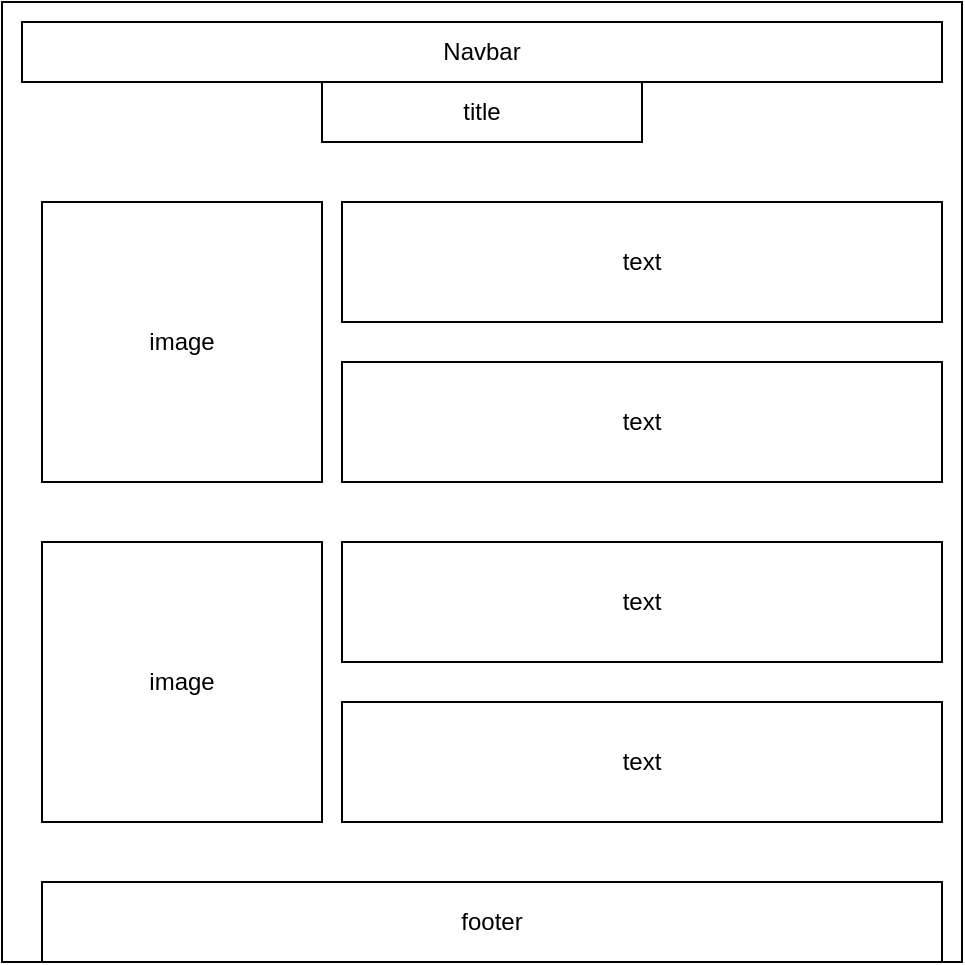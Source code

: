 <mxfile version="13.8.8" type="device"><diagram id="lYiIAvG8w_yV2Vm6FAan" name="Page-1"><mxGraphModel dx="590" dy="575" grid="1" gridSize="10" guides="1" tooltips="1" connect="1" arrows="1" fold="1" page="1" pageScale="1" pageWidth="827" pageHeight="1169" math="0" shadow="0"><root><mxCell id="0"/><mxCell id="1" parent="0"/><mxCell id="LrN_QN3j8kDBPKi7mlmY-1" value="" style="whiteSpace=wrap;html=1;aspect=fixed;" vertex="1" parent="1"><mxGeometry x="40" y="40" width="480" height="480" as="geometry"/></mxCell><mxCell id="LrN_QN3j8kDBPKi7mlmY-2" value="Navbar" style="rounded=0;whiteSpace=wrap;html=1;" vertex="1" parent="1"><mxGeometry x="50" y="50" width="460" height="30" as="geometry"/></mxCell><mxCell id="LrN_QN3j8kDBPKi7mlmY-3" value="title" style="rounded=0;whiteSpace=wrap;html=1;" vertex="1" parent="1"><mxGeometry x="200" y="80" width="160" height="30" as="geometry"/></mxCell><mxCell id="LrN_QN3j8kDBPKi7mlmY-4" value="image" style="whiteSpace=wrap;html=1;aspect=fixed;" vertex="1" parent="1"><mxGeometry x="60" y="140" width="140" height="140" as="geometry"/></mxCell><mxCell id="LrN_QN3j8kDBPKi7mlmY-5" value="text" style="rounded=0;whiteSpace=wrap;html=1;" vertex="1" parent="1"><mxGeometry x="210" y="140" width="300" height="60" as="geometry"/></mxCell><mxCell id="LrN_QN3j8kDBPKi7mlmY-6" value="text" style="rounded=0;whiteSpace=wrap;html=1;" vertex="1" parent="1"><mxGeometry x="210" y="220" width="300" height="60" as="geometry"/></mxCell><mxCell id="LrN_QN3j8kDBPKi7mlmY-7" value="image" style="whiteSpace=wrap;html=1;aspect=fixed;" vertex="1" parent="1"><mxGeometry x="60" y="310" width="140" height="140" as="geometry"/></mxCell><mxCell id="LrN_QN3j8kDBPKi7mlmY-8" value="text" style="rounded=0;whiteSpace=wrap;html=1;" vertex="1" parent="1"><mxGeometry x="210" y="310" width="300" height="60" as="geometry"/></mxCell><mxCell id="LrN_QN3j8kDBPKi7mlmY-11" value="text" style="rounded=0;whiteSpace=wrap;html=1;" vertex="1" parent="1"><mxGeometry x="210" y="390" width="300" height="60" as="geometry"/></mxCell><mxCell id="LrN_QN3j8kDBPKi7mlmY-12" value="footer" style="rounded=0;whiteSpace=wrap;html=1;" vertex="1" parent="1"><mxGeometry x="60" y="480" width="450" height="40" as="geometry"/></mxCell></root></mxGraphModel></diagram></mxfile>